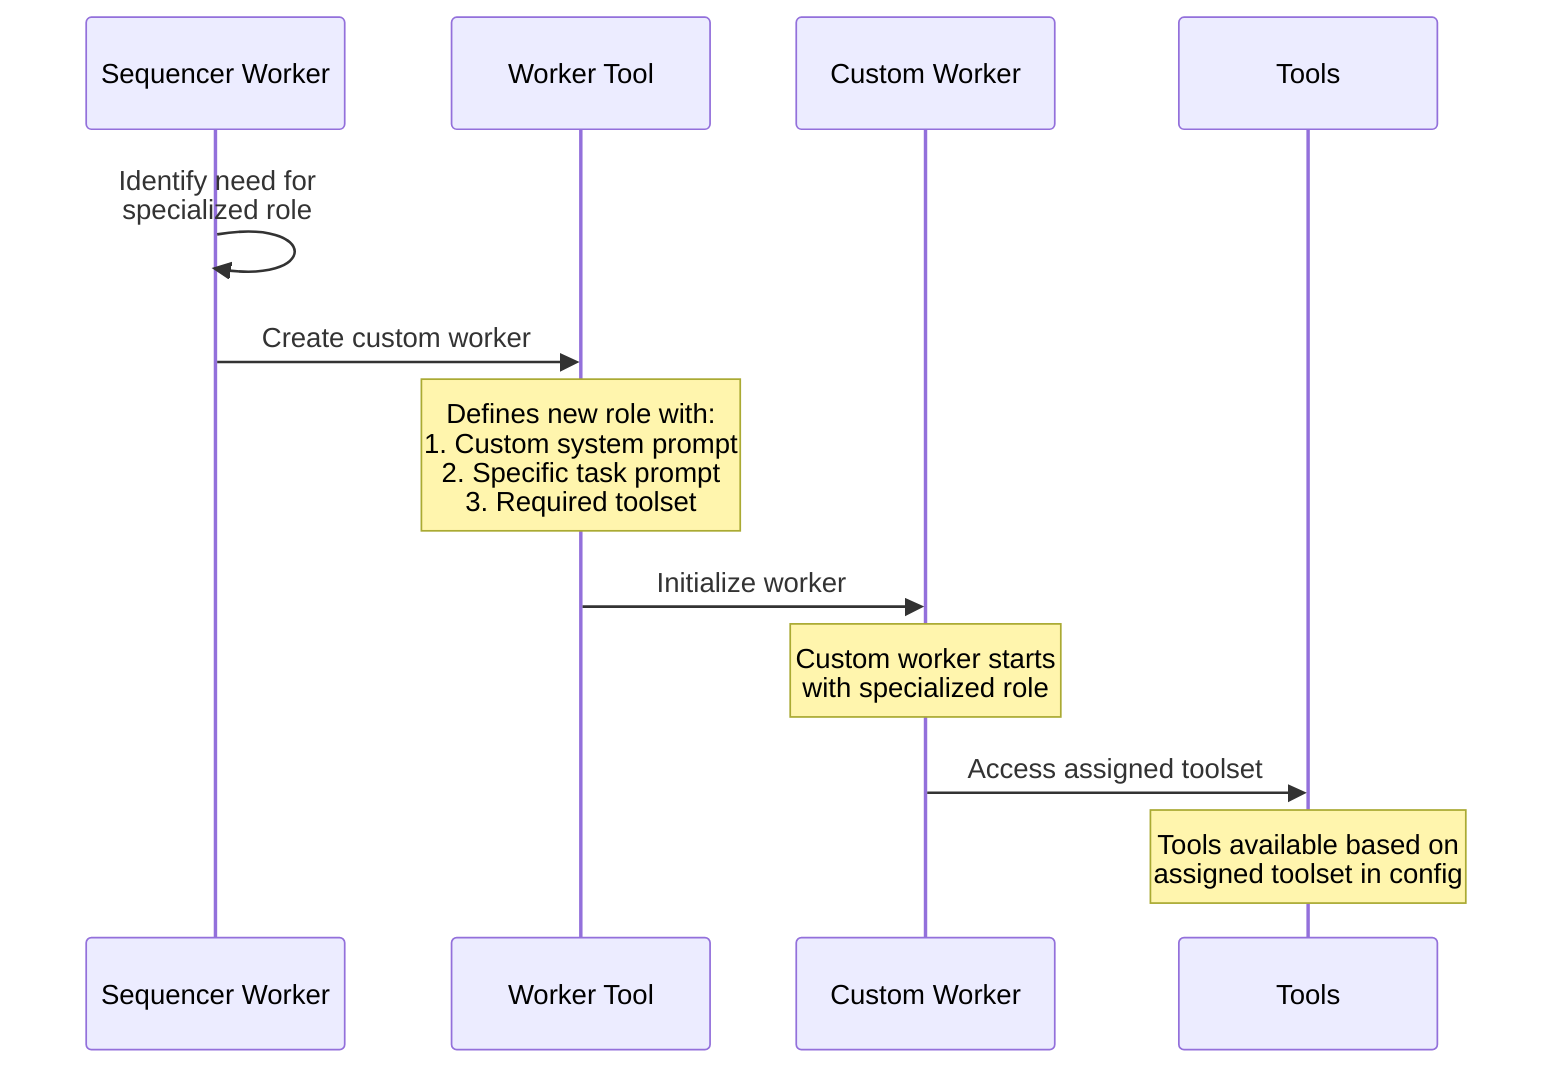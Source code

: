 sequenceDiagram
    participant SW as Sequencer Worker
    participant WT as Worker Tool
    participant CW as Custom Worker
    participant T as Tools

    SW->>SW: Identify need for<br/>specialized role
    SW->>WT: Create custom worker
    Note over WT: Defines new role with:<br/>1. Custom system prompt<br/>2. Specific task prompt<br/>3. Required toolset
    
    WT->>CW: Initialize worker
    Note over CW: Custom worker starts<br/>with specialized role
    
    CW->>T: Access assigned toolset
    Note over T: Tools available based on<br/>assigned toolset in config